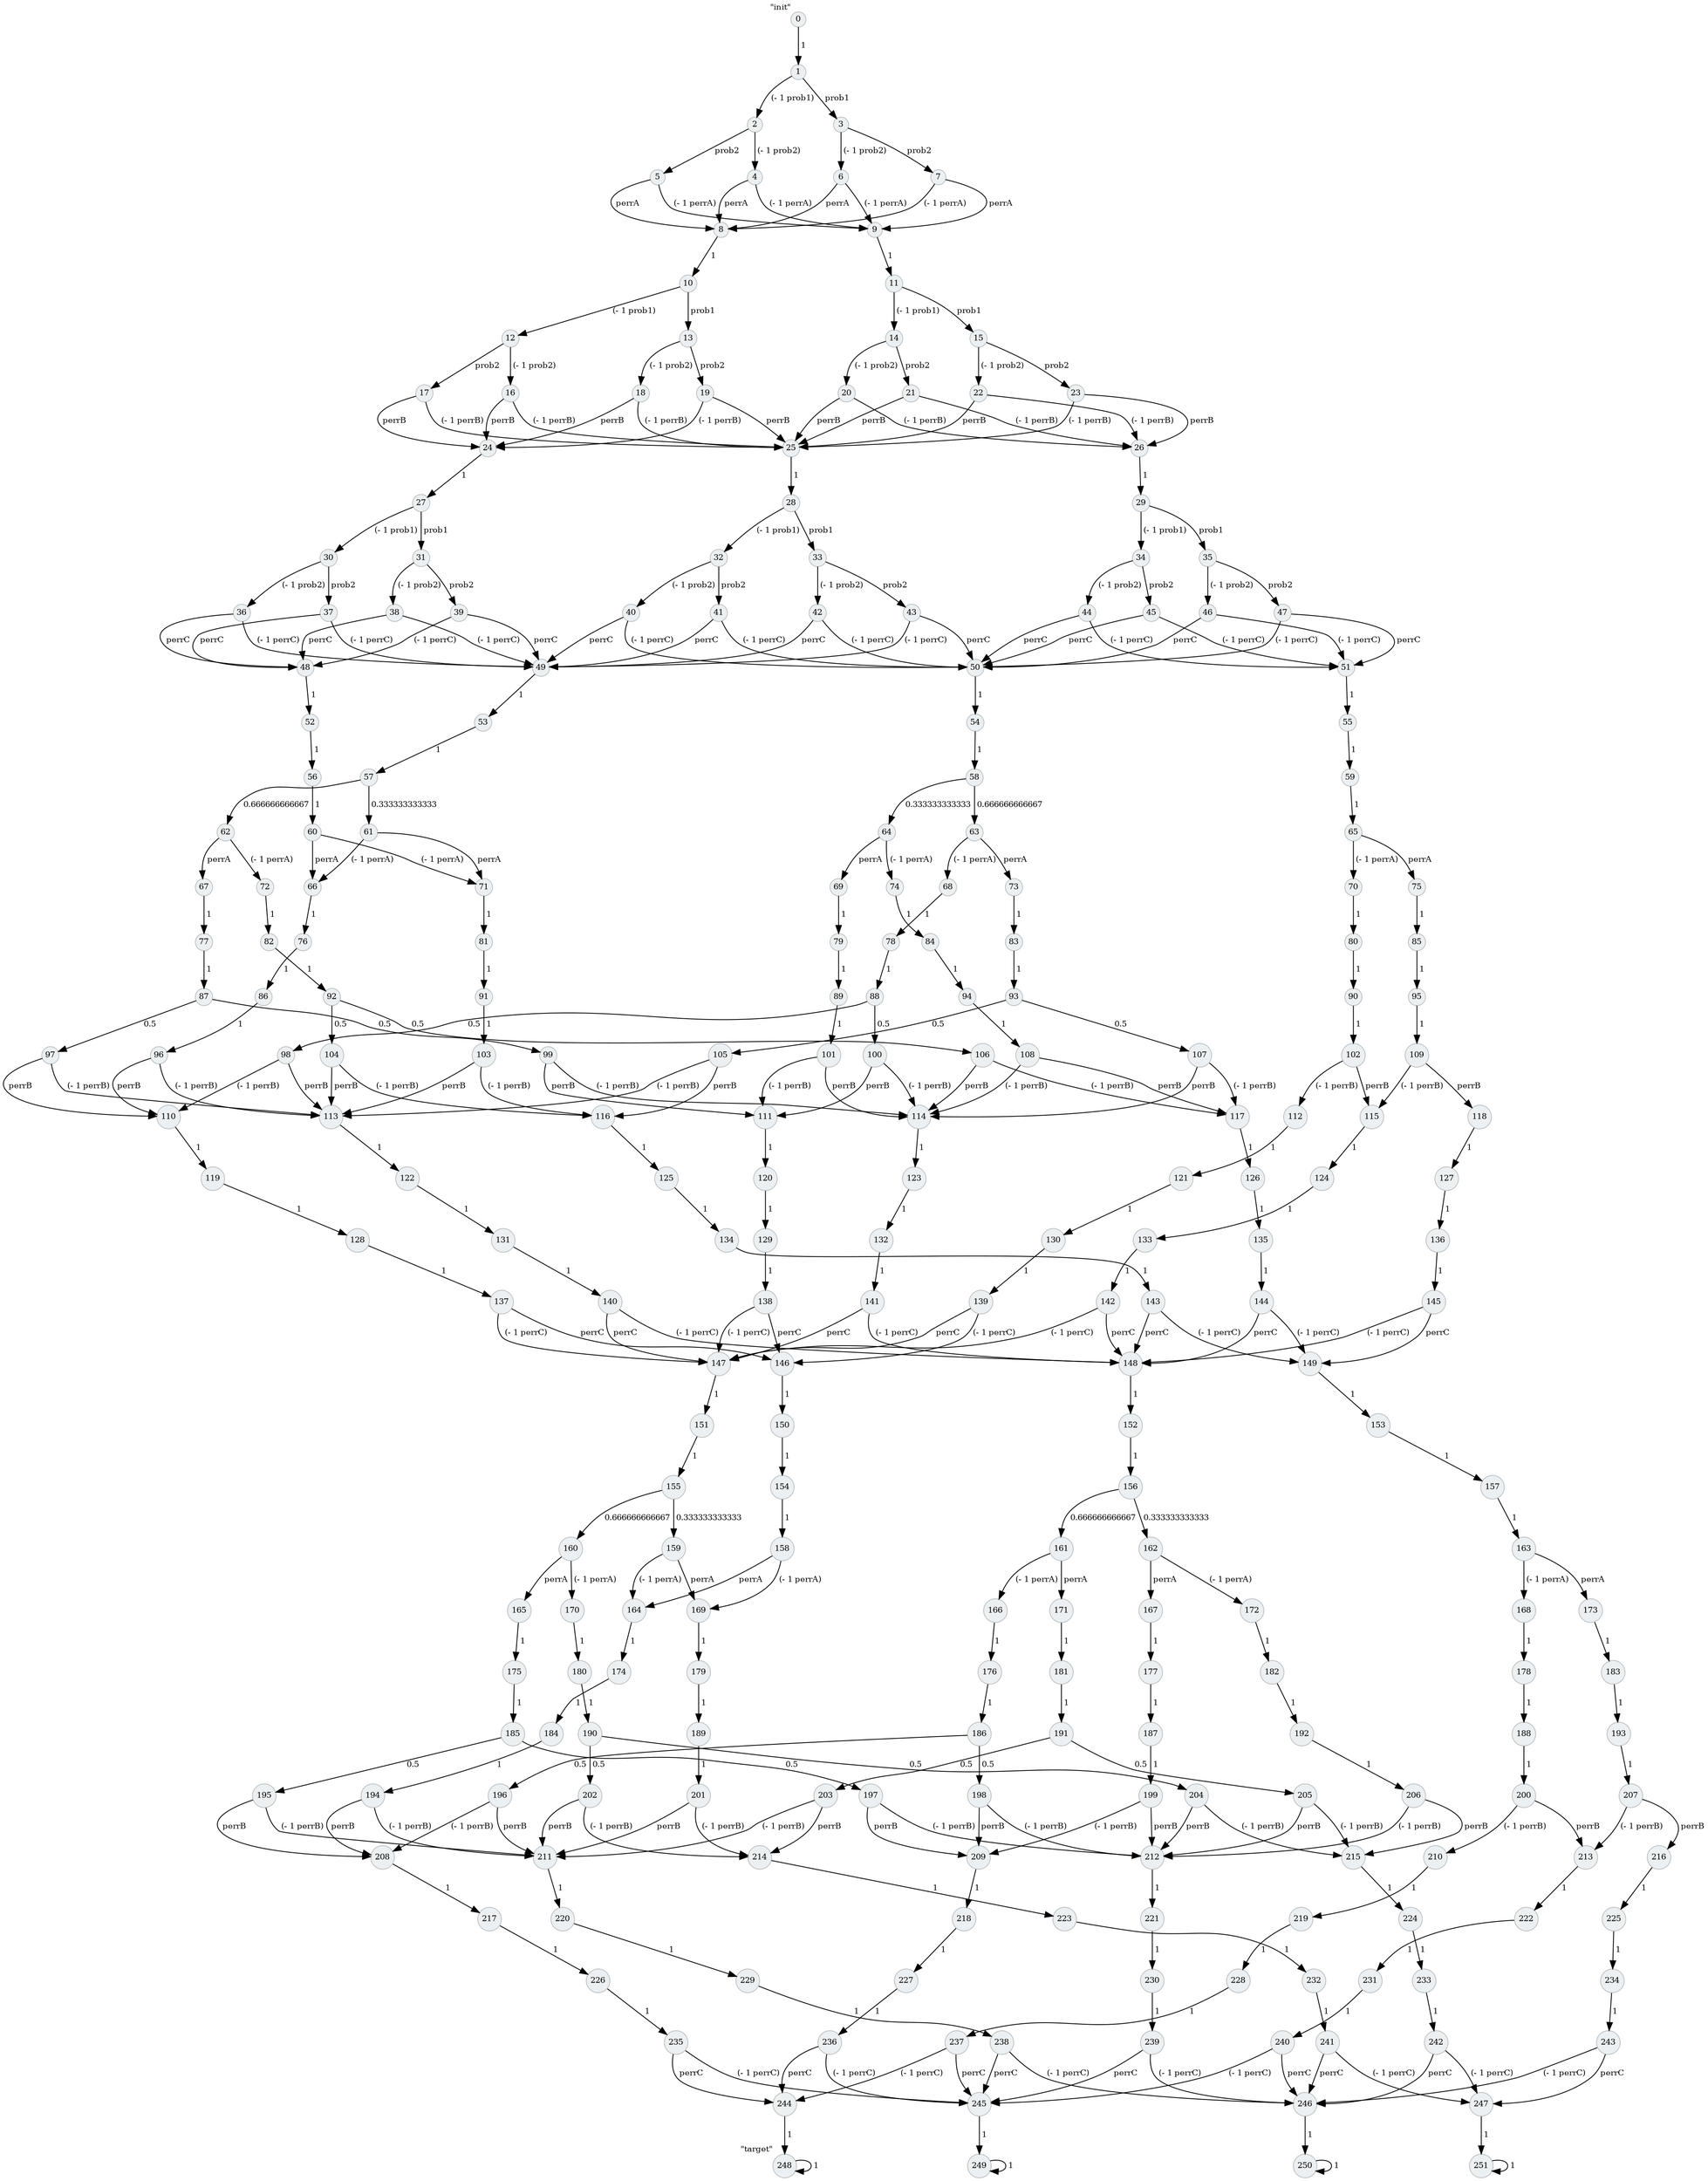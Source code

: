 strict digraph loopgraph {
	node [fontsize=10 style="rounded,filled"  margin=0.02 width=0 height=0];
	edge [fontsize=10];
	graph [fontsize=10 style="rounded,filled" color=black fillcolor="#ECF0F2"];

	STATE0[label="0" xlabel="\"init\"" fillcolor="#ECF0F2" color="gray" shape="circle"];
	STATE0[label="0" xlabel="\"init\"" fillcolor="#ECF0F2" color="gray" shape="circle"];
	STATE1[label="1" xlabel="" fillcolor="#ECF0F2" color="gray" shape="circle"];
	STATE2[label="2" xlabel="" fillcolor="#ECF0F2" color="gray" shape="circle"];
	STATE3[label="3" xlabel="" fillcolor="#ECF0F2" color="gray" shape="circle"];
	STATE4[label="4" xlabel="" fillcolor="#ECF0F2" color="gray" shape="circle"];
	STATE5[label="5" xlabel="" fillcolor="#ECF0F2" color="gray" shape="circle"];
	STATE6[label="6" xlabel="" fillcolor="#ECF0F2" color="gray" shape="circle"];
	STATE7[label="7" xlabel="" fillcolor="#ECF0F2" color="gray" shape="circle"];
	STATE8[label="8" xlabel="" fillcolor="#ECF0F2" color="gray" shape="circle"];
	STATE9[label="9" xlabel="" fillcolor="#ECF0F2" color="gray" shape="circle"];
	STATE10[label="10" xlabel="" fillcolor="#ECF0F2" color="gray" shape="circle"];
	STATE11[label="11" xlabel="" fillcolor="#ECF0F2" color="gray" shape="circle"];
	STATE12[label="12" xlabel="" fillcolor="#ECF0F2" color="gray" shape="circle"];
	STATE13[label="13" xlabel="" fillcolor="#ECF0F2" color="gray" shape="circle"];
	STATE14[label="14" xlabel="" fillcolor="#ECF0F2" color="gray" shape="circle"];
	STATE15[label="15" xlabel="" fillcolor="#ECF0F2" color="gray" shape="circle"];
	STATE16[label="16" xlabel="" fillcolor="#ECF0F2" color="gray" shape="circle"];
	STATE17[label="17" xlabel="" fillcolor="#ECF0F2" color="gray" shape="circle"];
	STATE18[label="18" xlabel="" fillcolor="#ECF0F2" color="gray" shape="circle"];
	STATE19[label="19" xlabel="" fillcolor="#ECF0F2" color="gray" shape="circle"];
	STATE20[label="20" xlabel="" fillcolor="#ECF0F2" color="gray" shape="circle"];
	STATE21[label="21" xlabel="" fillcolor="#ECF0F2" color="gray" shape="circle"];
	STATE22[label="22" xlabel="" fillcolor="#ECF0F2" color="gray" shape="circle"];
	STATE23[label="23" xlabel="" fillcolor="#ECF0F2" color="gray" shape="circle"];
	STATE24[label="24" xlabel="" fillcolor="#ECF0F2" color="gray" shape="circle"];
	STATE25[label="25" xlabel="" fillcolor="#ECF0F2" color="gray" shape="circle"];
	STATE26[label="26" xlabel="" fillcolor="#ECF0F2" color="gray" shape="circle"];
	STATE27[label="27" xlabel="" fillcolor="#ECF0F2" color="gray" shape="circle"];
	STATE28[label="28" xlabel="" fillcolor="#ECF0F2" color="gray" shape="circle"];
	STATE29[label="29" xlabel="" fillcolor="#ECF0F2" color="gray" shape="circle"];
	STATE30[label="30" xlabel="" fillcolor="#ECF0F2" color="gray" shape="circle"];
	STATE31[label="31" xlabel="" fillcolor="#ECF0F2" color="gray" shape="circle"];
	STATE32[label="32" xlabel="" fillcolor="#ECF0F2" color="gray" shape="circle"];
	STATE33[label="33" xlabel="" fillcolor="#ECF0F2" color="gray" shape="circle"];
	STATE34[label="34" xlabel="" fillcolor="#ECF0F2" color="gray" shape="circle"];
	STATE35[label="35" xlabel="" fillcolor="#ECF0F2" color="gray" shape="circle"];
	STATE36[label="36" xlabel="" fillcolor="#ECF0F2" color="gray" shape="circle"];
	STATE37[label="37" xlabel="" fillcolor="#ECF0F2" color="gray" shape="circle"];
	STATE38[label="38" xlabel="" fillcolor="#ECF0F2" color="gray" shape="circle"];
	STATE39[label="39" xlabel="" fillcolor="#ECF0F2" color="gray" shape="circle"];
	STATE40[label="40" xlabel="" fillcolor="#ECF0F2" color="gray" shape="circle"];
	STATE41[label="41" xlabel="" fillcolor="#ECF0F2" color="gray" shape="circle"];
	STATE42[label="42" xlabel="" fillcolor="#ECF0F2" color="gray" shape="circle"];
	STATE43[label="43" xlabel="" fillcolor="#ECF0F2" color="gray" shape="circle"];
	STATE44[label="44" xlabel="" fillcolor="#ECF0F2" color="gray" shape="circle"];
	STATE45[label="45" xlabel="" fillcolor="#ECF0F2" color="gray" shape="circle"];
	STATE46[label="46" xlabel="" fillcolor="#ECF0F2" color="gray" shape="circle"];
	STATE47[label="47" xlabel="" fillcolor="#ECF0F2" color="gray" shape="circle"];
	STATE48[label="48" xlabel="" fillcolor="#ECF0F2" color="gray" shape="circle"];
	STATE49[label="49" xlabel="" fillcolor="#ECF0F2" color="gray" shape="circle"];
	STATE50[label="50" xlabel="" fillcolor="#ECF0F2" color="gray" shape="circle"];
	STATE51[label="51" xlabel="" fillcolor="#ECF0F2" color="gray" shape="circle"];
	STATE52[label="52" xlabel="" fillcolor="#ECF0F2" color="gray" shape="circle"];
	STATE53[label="53" xlabel="" fillcolor="#ECF0F2" color="gray" shape="circle"];
	STATE54[label="54" xlabel="" fillcolor="#ECF0F2" color="gray" shape="circle"];
	STATE55[label="55" xlabel="" fillcolor="#ECF0F2" color="gray" shape="circle"];
	STATE56[label="56" xlabel="" fillcolor="#ECF0F2" color="gray" shape="circle"];
	STATE57[label="57" xlabel="" fillcolor="#ECF0F2" color="gray" shape="circle"];
	STATE58[label="58" xlabel="" fillcolor="#ECF0F2" color="gray" shape="circle"];
	STATE59[label="59" xlabel="" fillcolor="#ECF0F2" color="gray" shape="circle"];
	STATE60[label="60" xlabel="" fillcolor="#ECF0F2" color="gray" shape="circle"];
	STATE61[label="61" xlabel="" fillcolor="#ECF0F2" color="gray" shape="circle"];
	STATE62[label="62" xlabel="" fillcolor="#ECF0F2" color="gray" shape="circle"];
	STATE63[label="63" xlabel="" fillcolor="#ECF0F2" color="gray" shape="circle"];
	STATE64[label="64" xlabel="" fillcolor="#ECF0F2" color="gray" shape="circle"];
	STATE65[label="65" xlabel="" fillcolor="#ECF0F2" color="gray" shape="circle"];
	STATE66[label="66" xlabel="" fillcolor="#ECF0F2" color="gray" shape="circle"];
	STATE67[label="67" xlabel="" fillcolor="#ECF0F2" color="gray" shape="circle"];
	STATE68[label="68" xlabel="" fillcolor="#ECF0F2" color="gray" shape="circle"];
	STATE69[label="69" xlabel="" fillcolor="#ECF0F2" color="gray" shape="circle"];
	STATE70[label="70" xlabel="" fillcolor="#ECF0F2" color="gray" shape="circle"];
	STATE71[label="71" xlabel="" fillcolor="#ECF0F2" color="gray" shape="circle"];
	STATE72[label="72" xlabel="" fillcolor="#ECF0F2" color="gray" shape="circle"];
	STATE73[label="73" xlabel="" fillcolor="#ECF0F2" color="gray" shape="circle"];
	STATE74[label="74" xlabel="" fillcolor="#ECF0F2" color="gray" shape="circle"];
	STATE75[label="75" xlabel="" fillcolor="#ECF0F2" color="gray" shape="circle"];
	STATE76[label="76" xlabel="" fillcolor="#ECF0F2" color="gray" shape="circle"];
	STATE77[label="77" xlabel="" fillcolor="#ECF0F2" color="gray" shape="circle"];
	STATE78[label="78" xlabel="" fillcolor="#ECF0F2" color="gray" shape="circle"];
	STATE79[label="79" xlabel="" fillcolor="#ECF0F2" color="gray" shape="circle"];
	STATE80[label="80" xlabel="" fillcolor="#ECF0F2" color="gray" shape="circle"];
	STATE81[label="81" xlabel="" fillcolor="#ECF0F2" color="gray" shape="circle"];
	STATE82[label="82" xlabel="" fillcolor="#ECF0F2" color="gray" shape="circle"];
	STATE83[label="83" xlabel="" fillcolor="#ECF0F2" color="gray" shape="circle"];
	STATE84[label="84" xlabel="" fillcolor="#ECF0F2" color="gray" shape="circle"];
	STATE85[label="85" xlabel="" fillcolor="#ECF0F2" color="gray" shape="circle"];
	STATE86[label="86" xlabel="" fillcolor="#ECF0F2" color="gray" shape="circle"];
	STATE87[label="87" xlabel="" fillcolor="#ECF0F2" color="gray" shape="circle"];
	STATE88[label="88" xlabel="" fillcolor="#ECF0F2" color="gray" shape="circle"];
	STATE89[label="89" xlabel="" fillcolor="#ECF0F2" color="gray" shape="circle"];
	STATE90[label="90" xlabel="" fillcolor="#ECF0F2" color="gray" shape="circle"];
	STATE91[label="91" xlabel="" fillcolor="#ECF0F2" color="gray" shape="circle"];
	STATE92[label="92" xlabel="" fillcolor="#ECF0F2" color="gray" shape="circle"];
	STATE93[label="93" xlabel="" fillcolor="#ECF0F2" color="gray" shape="circle"];
	STATE94[label="94" xlabel="" fillcolor="#ECF0F2" color="gray" shape="circle"];
	STATE95[label="95" xlabel="" fillcolor="#ECF0F2" color="gray" shape="circle"];
	STATE96[label="96" xlabel="" fillcolor="#ECF0F2" color="gray" shape="circle"];
	STATE97[label="97" xlabel="" fillcolor="#ECF0F2" color="gray" shape="circle"];
	STATE98[label="98" xlabel="" fillcolor="#ECF0F2" color="gray" shape="circle"];
	STATE99[label="99" xlabel="" fillcolor="#ECF0F2" color="gray" shape="circle"];
	STATE100[label="100" xlabel="" fillcolor="#ECF0F2" color="gray" shape="circle"];
	STATE101[label="101" xlabel="" fillcolor="#ECF0F2" color="gray" shape="circle"];
	STATE102[label="102" xlabel="" fillcolor="#ECF0F2" color="gray" shape="circle"];
	STATE103[label="103" xlabel="" fillcolor="#ECF0F2" color="gray" shape="circle"];
	STATE104[label="104" xlabel="" fillcolor="#ECF0F2" color="gray" shape="circle"];
	STATE105[label="105" xlabel="" fillcolor="#ECF0F2" color="gray" shape="circle"];
	STATE106[label="106" xlabel="" fillcolor="#ECF0F2" color="gray" shape="circle"];
	STATE107[label="107" xlabel="" fillcolor="#ECF0F2" color="gray" shape="circle"];
	STATE108[label="108" xlabel="" fillcolor="#ECF0F2" color="gray" shape="circle"];
	STATE109[label="109" xlabel="" fillcolor="#ECF0F2" color="gray" shape="circle"];
	STATE110[label="110" xlabel="" fillcolor="#ECF0F2" color="gray" shape="circle"];
	STATE111[label="111" xlabel="" fillcolor="#ECF0F2" color="gray" shape="circle"];
	STATE112[label="112" xlabel="" fillcolor="#ECF0F2" color="gray" shape="circle"];
	STATE113[label="113" xlabel="" fillcolor="#ECF0F2" color="gray" shape="circle"];
	STATE114[label="114" xlabel="" fillcolor="#ECF0F2" color="gray" shape="circle"];
	STATE115[label="115" xlabel="" fillcolor="#ECF0F2" color="gray" shape="circle"];
	STATE116[label="116" xlabel="" fillcolor="#ECF0F2" color="gray" shape="circle"];
	STATE117[label="117" xlabel="" fillcolor="#ECF0F2" color="gray" shape="circle"];
	STATE118[label="118" xlabel="" fillcolor="#ECF0F2" color="gray" shape="circle"];
	STATE119[label="119" xlabel="" fillcolor="#ECF0F2" color="gray" shape="circle"];
	STATE120[label="120" xlabel="" fillcolor="#ECF0F2" color="gray" shape="circle"];
	STATE121[label="121" xlabel="" fillcolor="#ECF0F2" color="gray" shape="circle"];
	STATE122[label="122" xlabel="" fillcolor="#ECF0F2" color="gray" shape="circle"];
	STATE123[label="123" xlabel="" fillcolor="#ECF0F2" color="gray" shape="circle"];
	STATE124[label="124" xlabel="" fillcolor="#ECF0F2" color="gray" shape="circle"];
	STATE125[label="125" xlabel="" fillcolor="#ECF0F2" color="gray" shape="circle"];
	STATE126[label="126" xlabel="" fillcolor="#ECF0F2" color="gray" shape="circle"];
	STATE127[label="127" xlabel="" fillcolor="#ECF0F2" color="gray" shape="circle"];
	STATE128[label="128" xlabel="" fillcolor="#ECF0F2" color="gray" shape="circle"];
	STATE129[label="129" xlabel="" fillcolor="#ECF0F2" color="gray" shape="circle"];
	STATE130[label="130" xlabel="" fillcolor="#ECF0F2" color="gray" shape="circle"];
	STATE131[label="131" xlabel="" fillcolor="#ECF0F2" color="gray" shape="circle"];
	STATE132[label="132" xlabel="" fillcolor="#ECF0F2" color="gray" shape="circle"];
	STATE133[label="133" xlabel="" fillcolor="#ECF0F2" color="gray" shape="circle"];
	STATE134[label="134" xlabel="" fillcolor="#ECF0F2" color="gray" shape="circle"];
	STATE135[label="135" xlabel="" fillcolor="#ECF0F2" color="gray" shape="circle"];
	STATE136[label="136" xlabel="" fillcolor="#ECF0F2" color="gray" shape="circle"];
	STATE137[label="137" xlabel="" fillcolor="#ECF0F2" color="gray" shape="circle"];
	STATE138[label="138" xlabel="" fillcolor="#ECF0F2" color="gray" shape="circle"];
	STATE139[label="139" xlabel="" fillcolor="#ECF0F2" color="gray" shape="circle"];
	STATE140[label="140" xlabel="" fillcolor="#ECF0F2" color="gray" shape="circle"];
	STATE141[label="141" xlabel="" fillcolor="#ECF0F2" color="gray" shape="circle"];
	STATE142[label="142" xlabel="" fillcolor="#ECF0F2" color="gray" shape="circle"];
	STATE143[label="143" xlabel="" fillcolor="#ECF0F2" color="gray" shape="circle"];
	STATE144[label="144" xlabel="" fillcolor="#ECF0F2" color="gray" shape="circle"];
	STATE145[label="145" xlabel="" fillcolor="#ECF0F2" color="gray" shape="circle"];
	STATE146[label="146" xlabel="" fillcolor="#ECF0F2" color="gray" shape="circle"];
	STATE147[label="147" xlabel="" fillcolor="#ECF0F2" color="gray" shape="circle"];
	STATE148[label="148" xlabel="" fillcolor="#ECF0F2" color="gray" shape="circle"];
	STATE149[label="149" xlabel="" fillcolor="#ECF0F2" color="gray" shape="circle"];
	STATE150[label="150" xlabel="" fillcolor="#ECF0F2" color="gray" shape="circle"];
	STATE151[label="151" xlabel="" fillcolor="#ECF0F2" color="gray" shape="circle"];
	STATE152[label="152" xlabel="" fillcolor="#ECF0F2" color="gray" shape="circle"];
	STATE153[label="153" xlabel="" fillcolor="#ECF0F2" color="gray" shape="circle"];
	STATE154[label="154" xlabel="" fillcolor="#ECF0F2" color="gray" shape="circle"];
	STATE155[label="155" xlabel="" fillcolor="#ECF0F2" color="gray" shape="circle"];
	STATE156[label="156" xlabel="" fillcolor="#ECF0F2" color="gray" shape="circle"];
	STATE157[label="157" xlabel="" fillcolor="#ECF0F2" color="gray" shape="circle"];
	STATE158[label="158" xlabel="" fillcolor="#ECF0F2" color="gray" shape="circle"];
	STATE159[label="159" xlabel="" fillcolor="#ECF0F2" color="gray" shape="circle"];
	STATE160[label="160" xlabel="" fillcolor="#ECF0F2" color="gray" shape="circle"];
	STATE161[label="161" xlabel="" fillcolor="#ECF0F2" color="gray" shape="circle"];
	STATE162[label="162" xlabel="" fillcolor="#ECF0F2" color="gray" shape="circle"];
	STATE163[label="163" xlabel="" fillcolor="#ECF0F2" color="gray" shape="circle"];
	STATE164[label="164" xlabel="" fillcolor="#ECF0F2" color="gray" shape="circle"];
	STATE165[label="165" xlabel="" fillcolor="#ECF0F2" color="gray" shape="circle"];
	STATE166[label="166" xlabel="" fillcolor="#ECF0F2" color="gray" shape="circle"];
	STATE167[label="167" xlabel="" fillcolor="#ECF0F2" color="gray" shape="circle"];
	STATE168[label="168" xlabel="" fillcolor="#ECF0F2" color="gray" shape="circle"];
	STATE169[label="169" xlabel="" fillcolor="#ECF0F2" color="gray" shape="circle"];
	STATE170[label="170" xlabel="" fillcolor="#ECF0F2" color="gray" shape="circle"];
	STATE171[label="171" xlabel="" fillcolor="#ECF0F2" color="gray" shape="circle"];
	STATE172[label="172" xlabel="" fillcolor="#ECF0F2" color="gray" shape="circle"];
	STATE173[label="173" xlabel="" fillcolor="#ECF0F2" color="gray" shape="circle"];
	STATE174[label="174" xlabel="" fillcolor="#ECF0F2" color="gray" shape="circle"];
	STATE175[label="175" xlabel="" fillcolor="#ECF0F2" color="gray" shape="circle"];
	STATE176[label="176" xlabel="" fillcolor="#ECF0F2" color="gray" shape="circle"];
	STATE177[label="177" xlabel="" fillcolor="#ECF0F2" color="gray" shape="circle"];
	STATE178[label="178" xlabel="" fillcolor="#ECF0F2" color="gray" shape="circle"];
	STATE179[label="179" xlabel="" fillcolor="#ECF0F2" color="gray" shape="circle"];
	STATE180[label="180" xlabel="" fillcolor="#ECF0F2" color="gray" shape="circle"];
	STATE181[label="181" xlabel="" fillcolor="#ECF0F2" color="gray" shape="circle"];
	STATE182[label="182" xlabel="" fillcolor="#ECF0F2" color="gray" shape="circle"];
	STATE183[label="183" xlabel="" fillcolor="#ECF0F2" color="gray" shape="circle"];
	STATE184[label="184" xlabel="" fillcolor="#ECF0F2" color="gray" shape="circle"];
	STATE185[label="185" xlabel="" fillcolor="#ECF0F2" color="gray" shape="circle"];
	STATE186[label="186" xlabel="" fillcolor="#ECF0F2" color="gray" shape="circle"];
	STATE187[label="187" xlabel="" fillcolor="#ECF0F2" color="gray" shape="circle"];
	STATE188[label="188" xlabel="" fillcolor="#ECF0F2" color="gray" shape="circle"];
	STATE189[label="189" xlabel="" fillcolor="#ECF0F2" color="gray" shape="circle"];
	STATE190[label="190" xlabel="" fillcolor="#ECF0F2" color="gray" shape="circle"];
	STATE191[label="191" xlabel="" fillcolor="#ECF0F2" color="gray" shape="circle"];
	STATE192[label="192" xlabel="" fillcolor="#ECF0F2" color="gray" shape="circle"];
	STATE193[label="193" xlabel="" fillcolor="#ECF0F2" color="gray" shape="circle"];
	STATE194[label="194" xlabel="" fillcolor="#ECF0F2" color="gray" shape="circle"];
	STATE195[label="195" xlabel="" fillcolor="#ECF0F2" color="gray" shape="circle"];
	STATE196[label="196" xlabel="" fillcolor="#ECF0F2" color="gray" shape="circle"];
	STATE197[label="197" xlabel="" fillcolor="#ECF0F2" color="gray" shape="circle"];
	STATE198[label="198" xlabel="" fillcolor="#ECF0F2" color="gray" shape="circle"];
	STATE199[label="199" xlabel="" fillcolor="#ECF0F2" color="gray" shape="circle"];
	STATE200[label="200" xlabel="" fillcolor="#ECF0F2" color="gray" shape="circle"];
	STATE201[label="201" xlabel="" fillcolor="#ECF0F2" color="gray" shape="circle"];
	STATE202[label="202" xlabel="" fillcolor="#ECF0F2" color="gray" shape="circle"];
	STATE203[label="203" xlabel="" fillcolor="#ECF0F2" color="gray" shape="circle"];
	STATE204[label="204" xlabel="" fillcolor="#ECF0F2" color="gray" shape="circle"];
	STATE205[label="205" xlabel="" fillcolor="#ECF0F2" color="gray" shape="circle"];
	STATE206[label="206" xlabel="" fillcolor="#ECF0F2" color="gray" shape="circle"];
	STATE207[label="207" xlabel="" fillcolor="#ECF0F2" color="gray" shape="circle"];
	STATE208[label="208" xlabel="" fillcolor="#ECF0F2" color="gray" shape="circle"];
	STATE209[label="209" xlabel="" fillcolor="#ECF0F2" color="gray" shape="circle"];
	STATE210[label="210" xlabel="" fillcolor="#ECF0F2" color="gray" shape="circle"];
	STATE211[label="211" xlabel="" fillcolor="#ECF0F2" color="gray" shape="circle"];
	STATE212[label="212" xlabel="" fillcolor="#ECF0F2" color="gray" shape="circle"];
	STATE213[label="213" xlabel="" fillcolor="#ECF0F2" color="gray" shape="circle"];
	STATE214[label="214" xlabel="" fillcolor="#ECF0F2" color="gray" shape="circle"];
	STATE215[label="215" xlabel="" fillcolor="#ECF0F2" color="gray" shape="circle"];
	STATE216[label="216" xlabel="" fillcolor="#ECF0F2" color="gray" shape="circle"];
	STATE217[label="217" xlabel="" fillcolor="#ECF0F2" color="gray" shape="circle"];
	STATE218[label="218" xlabel="" fillcolor="#ECF0F2" color="gray" shape="circle"];
	STATE219[label="219" xlabel="" fillcolor="#ECF0F2" color="gray" shape="circle"];
	STATE220[label="220" xlabel="" fillcolor="#ECF0F2" color="gray" shape="circle"];
	STATE221[label="221" xlabel="" fillcolor="#ECF0F2" color="gray" shape="circle"];
	STATE222[label="222" xlabel="" fillcolor="#ECF0F2" color="gray" shape="circle"];
	STATE223[label="223" xlabel="" fillcolor="#ECF0F2" color="gray" shape="circle"];
	STATE224[label="224" xlabel="" fillcolor="#ECF0F2" color="gray" shape="circle"];
	STATE225[label="225" xlabel="" fillcolor="#ECF0F2" color="gray" shape="circle"];
	STATE226[label="226" xlabel="" fillcolor="#ECF0F2" color="gray" shape="circle"];
	STATE227[label="227" xlabel="" fillcolor="#ECF0F2" color="gray" shape="circle"];
	STATE228[label="228" xlabel="" fillcolor="#ECF0F2" color="gray" shape="circle"];
	STATE229[label="229" xlabel="" fillcolor="#ECF0F2" color="gray" shape="circle"];
	STATE230[label="230" xlabel="" fillcolor="#ECF0F2" color="gray" shape="circle"];
	STATE231[label="231" xlabel="" fillcolor="#ECF0F2" color="gray" shape="circle"];
	STATE232[label="232" xlabel="" fillcolor="#ECF0F2" color="gray" shape="circle"];
	STATE233[label="233" xlabel="" fillcolor="#ECF0F2" color="gray" shape="circle"];
	STATE234[label="234" xlabel="" fillcolor="#ECF0F2" color="gray" shape="circle"];
	STATE235[label="235" xlabel="" fillcolor="#ECF0F2" color="gray" shape="circle"];
	STATE236[label="236" xlabel="" fillcolor="#ECF0F2" color="gray" shape="circle"];
	STATE237[label="237" xlabel="" fillcolor="#ECF0F2" color="gray" shape="circle"];
	STATE238[label="238" xlabel="" fillcolor="#ECF0F2" color="gray" shape="circle"];
	STATE239[label="239" xlabel="" fillcolor="#ECF0F2" color="gray" shape="circle"];
	STATE240[label="240" xlabel="" fillcolor="#ECF0F2" color="gray" shape="circle"];
	STATE241[label="241" xlabel="" fillcolor="#ECF0F2" color="gray" shape="circle"];
	STATE242[label="242" xlabel="" fillcolor="#ECF0F2" color="gray" shape="circle"];
	STATE243[label="243" xlabel="" fillcolor="#ECF0F2" color="gray" shape="circle"];
	STATE244[label="244" xlabel="" fillcolor="#ECF0F2" color="gray" shape="circle"];
	STATE245[label="245" xlabel="" fillcolor="#ECF0F2" color="gray" shape="circle"];
	STATE246[label="246" xlabel="" fillcolor="#ECF0F2" color="gray" shape="circle"];
	STATE247[label="247" xlabel="" fillcolor="#ECF0F2" color="gray" shape="circle"];
	STATE248[label="248" xlabel="\"target\"" fillcolor="#ECF0F2" color="gray" shape="circle"];
	STATE249[label="249" xlabel="" fillcolor="#ECF0F2" color="gray" shape="circle"];
	STATE250[label="250" xlabel="" fillcolor="#ECF0F2" color="gray" shape="circle"];
	STATE251[label="251" xlabel="" fillcolor="#ECF0F2" color="gray" shape="circle"];

	STATE216 -> STATE225[ label=" 1" color="black" fillcolor="black"];
	STATE217 -> STATE226[ label=" 1" color="black" fillcolor="black"];
	STATE214 -> STATE223[ label=" 1" color="black" fillcolor="black"];
	STATE215 -> STATE224[ label=" 1" color="black" fillcolor="black"];
	STATE212 -> STATE221[ label=" 1" color="black" fillcolor="black"];
	STATE213 -> STATE222[ label=" 1" color="black" fillcolor="black"];
	STATE210 -> STATE219[ label=" 1" color="black" fillcolor="black"];
	STATE211 -> STATE220[ label=" 1" color="black" fillcolor="black"];
	STATE218 -> STATE227[ label=" 1" color="black" fillcolor="black"];
	STATE219 -> STATE228[ label=" 1" color="black" fillcolor="black"];
	STATE133 -> STATE142[ label=" 1" color="black" fillcolor="black"];
	STATE132 -> STATE141[ label=" 1" color="black" fillcolor="black"];
	STATE131 -> STATE140[ label=" 1" color="black" fillcolor="black"];
	STATE130 -> STATE139[ label=" 1" color="black" fillcolor="black"];
	STATE137 -> STATE146[ label=" perrC" color="black" fillcolor="black"];
	STATE137 -> STATE147[ label=" (- 1 perrC)" color="black" fillcolor="black"];
	STATE136 -> STATE145[ label=" 1" color="black" fillcolor="black"];
	STATE135 -> STATE144[ label=" 1" color="black" fillcolor="black"];
	STATE134 -> STATE143[ label=" 1" color="black" fillcolor="black"];
	STATE95 -> STATE109[ label=" 1" color="black" fillcolor="black"];
	STATE139 -> STATE146[ label=" (- 1 perrC)" color="black" fillcolor="black"];
	STATE139 -> STATE147[ label=" perrC" color="black" fillcolor="black"];
	STATE138 -> STATE146[ label=" perrC" color="black" fillcolor="black"];
	STATE138 -> STATE147[ label=" (- 1 perrC)" color="black" fillcolor="black"];
	STATE225 -> STATE234[ label=" 1" color="black" fillcolor="black"];
	STATE24 -> STATE27[ label=" 1" color="black" fillcolor="black"];
	STATE25 -> STATE28[ label=" 1" color="black" fillcolor="black"];
	STATE26 -> STATE29[ label=" 1" color="black" fillcolor="black"];
	STATE27 -> STATE31[ label=" prob1" color="black" fillcolor="black"];
	STATE27 -> STATE30[ label=" (- 1 prob1)" color="black" fillcolor="black"];
	STATE20 -> STATE25[ label=" perrB" color="black" fillcolor="black"];
	STATE20 -> STATE26[ label=" (- 1 perrB)" color="black" fillcolor="black"];
	STATE21 -> STATE25[ label=" perrB" color="black" fillcolor="black"];
	STATE21 -> STATE26[ label=" (- 1 perrB)" color="black" fillcolor="black"];
	STATE22 -> STATE25[ label=" perrB" color="black" fillcolor="black"];
	STATE22 -> STATE26[ label=" (- 1 perrB)" color="black" fillcolor="black"];
	STATE23 -> STATE25[ label=" (- 1 perrB)" color="black" fillcolor="black"];
	STATE23 -> STATE26[ label=" perrB" color="black" fillcolor="black"];
	STATE223 -> STATE232[ label=" 1" color="black" fillcolor="black"];
	STATE28 -> STATE33[ label=" prob1" color="black" fillcolor="black"];
	STATE28 -> STATE32[ label=" (- 1 prob1)" color="black" fillcolor="black"];
	STATE29 -> STATE35[ label=" prob1" color="black" fillcolor="black"];
	STATE29 -> STATE34[ label=" (- 1 prob1)" color="black" fillcolor="black"];
	STATE222 -> STATE231[ label=" 1" color="black" fillcolor="black"];
	STATE0 -> STATE1[ label=" 1" color="black" fillcolor="black"];
	STATE4 -> STATE9[ label=" (- 1 perrA)" color="black" fillcolor="black"];
	STATE4 -> STATE8[ label=" perrA" color="black" fillcolor="black"];
	STATE8 -> STATE10[ label=" 1" color="black" fillcolor="black"];
	STATE220 -> STATE229[ label=" 1" color="black" fillcolor="black"];
	STATE68 -> STATE78[ label=" 1" color="black" fillcolor="black"];
	STATE227 -> STATE236[ label=" 1" color="black" fillcolor="black"];
	STATE120 -> STATE129[ label=" 1" color="black" fillcolor="black"];
	STATE121 -> STATE130[ label=" 1" color="black" fillcolor="black"];
	STATE122 -> STATE131[ label=" 1" color="black" fillcolor="black"];
	STATE123 -> STATE132[ label=" 1" color="black" fillcolor="black"];
	STATE124 -> STATE133[ label=" 1" color="black" fillcolor="black"];
	STATE125 -> STATE134[ label=" 1" color="black" fillcolor="black"];
	STATE126 -> STATE135[ label=" 1" color="black" fillcolor="black"];
	STATE127 -> STATE136[ label=" 1" color="black" fillcolor="black"];
	STATE128 -> STATE137[ label=" 1" color="black" fillcolor="black"];
	STATE129 -> STATE138[ label=" 1" color="black" fillcolor="black"];
	STATE69 -> STATE79[ label=" 1" color="black" fillcolor="black"];
	STATE91 -> STATE103[ label=" 1" color="black" fillcolor="black"];
	STATE59 -> STATE65[ label=" 1" color="black" fillcolor="black"];
	STATE58 -> STATE63[ label=" 0.666666666667" color="black" fillcolor="black"];
	STATE58 -> STATE64[ label=" 0.333333333333" color="black" fillcolor="black"];
	STATE55 -> STATE59[ label=" 1" color="black" fillcolor="black"];
	STATE54 -> STATE58[ label=" 1" color="black" fillcolor="black"];
	STATE57 -> STATE61[ label=" 0.333333333333" color="black" fillcolor="black"];
	STATE57 -> STATE62[ label=" 0.666666666667" color="black" fillcolor="black"];
	STATE56 -> STATE60[ label=" 1" color="black" fillcolor="black"];
	STATE51 -> STATE55[ label=" 1" color="black" fillcolor="black"];
	STATE50 -> STATE54[ label=" 1" color="black" fillcolor="black"];
	STATE53 -> STATE57[ label=" 1" color="black" fillcolor="black"];
	STATE52 -> STATE56[ label=" 1" color="black" fillcolor="black"];
	STATE90 -> STATE102[ label=" 1" color="black" fillcolor="black"];
	STATE93 -> STATE107[ label=" 0.5" color="black" fillcolor="black"];
	STATE93 -> STATE105[ label=" 0.5" color="black" fillcolor="black"];
	STATE199 -> STATE209[ label=" (- 1 perrB)" color="black" fillcolor="black"];
	STATE199 -> STATE212[ label=" perrB" color="black" fillcolor="black"];
	STATE198 -> STATE209[ label=" perrB" color="black" fillcolor="black"];
	STATE198 -> STATE212[ label=" (- 1 perrB)" color="black" fillcolor="black"];
	STATE147 -> STATE151[ label=" 1" color="black" fillcolor="black"];
	STATE195 -> STATE208[ label=" perrB" color="black" fillcolor="black"];
	STATE195 -> STATE211[ label=" (- 1 perrB)" color="black" fillcolor="black"];
	STATE194 -> STATE208[ label=" perrB" color="black" fillcolor="black"];
	STATE194 -> STATE211[ label=" (- 1 perrB)" color="black" fillcolor="black"];
	STATE197 -> STATE209[ label=" perrB" color="black" fillcolor="black"];
	STATE197 -> STATE212[ label=" (- 1 perrB)" color="black" fillcolor="black"];
	STATE67 -> STATE77[ label=" 1" color="black" fillcolor="black"];
	STATE191 -> STATE203[ label=" 0.5" color="black" fillcolor="black"];
	STATE191 -> STATE205[ label=" 0.5" color="black" fillcolor="black"];
	STATE190 -> STATE202[ label=" 0.5" color="black" fillcolor="black"];
	STATE190 -> STATE204[ label=" 0.5" color="black" fillcolor="black"];
	STATE193 -> STATE207[ label=" 1" color="black" fillcolor="black"];
	STATE192 -> STATE206[ label=" 1" color="black" fillcolor="black"];
	STATE115 -> STATE124[ label=" 1" color="black" fillcolor="black"];
	STATE114 -> STATE123[ label=" 1" color="black" fillcolor="black"];
	STATE88 -> STATE98[ label=" 0.5" color="black" fillcolor="black"];
	STATE88 -> STATE100[ label=" 0.5" color="black" fillcolor="black"];
	STATE89 -> STATE101[ label=" 1" color="black" fillcolor="black"];
	STATE111 -> STATE120[ label=" 1" color="black" fillcolor="black"];
	STATE110 -> STATE119[ label=" 1" color="black" fillcolor="black"];
	STATE113 -> STATE122[ label=" 1" color="black" fillcolor="black"];
	STATE112 -> STATE121[ label=" 1" color="black" fillcolor="black"];
	STATE82 -> STATE92[ label=" 1" color="black" fillcolor="black"];
	STATE83 -> STATE93[ label=" 1" color="black" fillcolor="black"];
	STATE80 -> STATE90[ label=" 1" color="black" fillcolor="black"];
	STATE81 -> STATE91[ label=" 1" color="black" fillcolor="black"];
	STATE119 -> STATE128[ label=" 1" color="black" fillcolor="black"];
	STATE118 -> STATE127[ label=" 1" color="black" fillcolor="black"];
	STATE84 -> STATE94[ label=" 1" color="black" fillcolor="black"];
	STATE85 -> STATE95[ label=" 1" color="black" fillcolor="black"];
	STATE174 -> STATE184[ label=" 1" color="black" fillcolor="black"];
	STATE140 -> STATE147[ label=" perrC" color="black" fillcolor="black"];
	STATE140 -> STATE148[ label=" (- 1 perrC)" color="black" fillcolor="black"];
	STATE141 -> STATE147[ label=" perrC" color="black" fillcolor="black"];
	STATE141 -> STATE148[ label=" (- 1 perrC)" color="black" fillcolor="black"];
	STATE226 -> STATE235[ label=" 1" color="black" fillcolor="black"];
	STATE3 -> STATE7[ label=" prob2" color="black" fillcolor="black"];
	STATE3 -> STATE6[ label=" (- 1 prob2)" color="black" fillcolor="black"];
	STATE7 -> STATE9[ label=" perrA" color="black" fillcolor="black"];
	STATE7 -> STATE8[ label=" (- 1 perrA)" color="black" fillcolor="black"];
	STATE146 -> STATE150[ label=" 1" color="black" fillcolor="black"];
	STATE92 -> STATE106[ label=" 0.5" color="black" fillcolor="black"];
	STATE92 -> STATE104[ label=" 0.5" color="black" fillcolor="black"];
	STATE245 -> STATE249[ label=" 1" color="black" fillcolor="black"];
	STATE244 -> STATE248[ label=" 1" color="black" fillcolor="black"];
	STATE247 -> STATE251[ label=" 1" color="black" fillcolor="black"];
	STATE109 -> STATE115[ label=" (- 1 perrB)" color="black" fillcolor="black"];
	STATE109 -> STATE118[ label=" perrB" color="black" fillcolor="black"];
	STATE241 -> STATE247[ label=" (- 1 perrC)" color="black" fillcolor="black"];
	STATE241 -> STATE246[ label=" perrC" color="black" fillcolor="black"];
	STATE240 -> STATE245[ label=" (- 1 perrC)" color="black" fillcolor="black"];
	STATE240 -> STATE246[ label=" perrC" color="black" fillcolor="black"];
	STATE243 -> STATE247[ label=" perrC" color="black" fillcolor="black"];
	STATE243 -> STATE246[ label=" (- 1 perrC)" color="black" fillcolor="black"];
	STATE242 -> STATE247[ label=" (- 1 perrC)" color="black" fillcolor="black"];
	STATE242 -> STATE246[ label=" perrC" color="black" fillcolor="black"];
	STATE102 -> STATE115[ label=" perrB" color="black" fillcolor="black"];
	STATE102 -> STATE112[ label=" (- 1 perrB)" color="black" fillcolor="black"];
	STATE103 -> STATE116[ label=" (- 1 perrB)" color="black" fillcolor="black"];
	STATE103 -> STATE113[ label=" perrB" color="black" fillcolor="black"];
	STATE100 -> STATE114[ label=" (- 1 perrB)" color="black" fillcolor="black"];
	STATE100 -> STATE111[ label=" perrB" color="black" fillcolor="black"];
	STATE101 -> STATE114[ label=" perrB" color="black" fillcolor="black"];
	STATE101 -> STATE111[ label=" (- 1 perrB)" color="black" fillcolor="black"];
	STATE106 -> STATE114[ label=" perrB" color="black" fillcolor="black"];
	STATE106 -> STATE117[ label=" (- 1 perrB)" color="black" fillcolor="black"];
	STATE107 -> STATE114[ label=" perrB" color="black" fillcolor="black"];
	STATE107 -> STATE117[ label=" (- 1 perrB)" color="black" fillcolor="black"];
	STATE104 -> STATE116[ label=" (- 1 perrB)" color="black" fillcolor="black"];
	STATE104 -> STATE113[ label=" perrB" color="black" fillcolor="black"];
	STATE105 -> STATE116[ label=" perrB" color="black" fillcolor="black"];
	STATE105 -> STATE113[ label=" (- 1 perrB)" color="black" fillcolor="black"];
	STATE39 -> STATE48[ label=" (- 1 perrC)" color="black" fillcolor="black"];
	STATE39 -> STATE49[ label=" perrC" color="black" fillcolor="black"];
	STATE38 -> STATE48[ label=" perrC" color="black" fillcolor="black"];
	STATE38 -> STATE49[ label=" (- 1 perrC)" color="black" fillcolor="black"];
	STATE33 -> STATE42[ label=" (- 1 prob2)" color="black" fillcolor="black"];
	STATE33 -> STATE43[ label=" prob2" color="black" fillcolor="black"];
	STATE32 -> STATE40[ label=" (- 1 prob2)" color="black" fillcolor="black"];
	STATE32 -> STATE41[ label=" prob2" color="black" fillcolor="black"];
	STATE31 -> STATE39[ label=" prob2" color="black" fillcolor="black"];
	STATE31 -> STATE38[ label=" (- 1 prob2)" color="black" fillcolor="black"];
	STATE30 -> STATE37[ label=" prob2" color="black" fillcolor="black"];
	STATE30 -> STATE36[ label=" (- 1 prob2)" color="black" fillcolor="black"];
	STATE37 -> STATE48[ label=" perrC" color="black" fillcolor="black"];
	STATE37 -> STATE49[ label=" (- 1 perrC)" color="black" fillcolor="black"];
	STATE108 -> STATE114[ label=" (- 1 perrB)" color="black" fillcolor="black"];
	STATE108 -> STATE117[ label=" perrB" color="black" fillcolor="black"];
	STATE35 -> STATE46[ label=" (- 1 prob2)" color="black" fillcolor="black"];
	STATE35 -> STATE47[ label=" prob2" color="black" fillcolor="black"];
	STATE34 -> STATE44[ label=" (- 1 prob2)" color="black" fillcolor="black"];
	STATE34 -> STATE45[ label=" prob2" color="black" fillcolor="black"];
	STATE246 -> STATE250[ label=" 1" color="black" fillcolor="black"];
	STATE94 -> STATE108[ label=" 1" color="black" fillcolor="black"];
	STATE60 -> STATE66[ label=" perrA" color="black" fillcolor="black"];
	STATE60 -> STATE71[ label=" (- 1 perrA)" color="black" fillcolor="black"];
	STATE61 -> STATE66[ label=" (- 1 perrA)" color="black" fillcolor="black"];
	STATE61 -> STATE71[ label=" perrA" color="black" fillcolor="black"];
	STATE62 -> STATE72[ label=" (- 1 perrA)" color="black" fillcolor="black"];
	STATE62 -> STATE67[ label=" perrA" color="black" fillcolor="black"];
	STATE63 -> STATE68[ label=" (- 1 perrA)" color="black" fillcolor="black"];
	STATE63 -> STATE73[ label=" perrA" color="black" fillcolor="black"];
	STATE64 -> STATE69[ label=" perrA" color="black" fillcolor="black"];
	STATE64 -> STATE74[ label=" (- 1 perrA)" color="black" fillcolor="black"];
	STATE65 -> STATE75[ label=" perrA" color="black" fillcolor="black"];
	STATE65 -> STATE70[ label=" (- 1 perrA)" color="black" fillcolor="black"];
	STATE179 -> STATE189[ label=" 1" color="black" fillcolor="black"];
	STATE178 -> STATE188[ label=" 1" color="black" fillcolor="black"];
	STATE177 -> STATE187[ label=" 1" color="black" fillcolor="black"];
	STATE176 -> STATE186[ label=" 1" color="black" fillcolor="black"];
	STATE175 -> STATE185[ label=" 1" color="black" fillcolor="black"];
	STATE251 -> STATE251[ label=" 1" color="black" fillcolor="black"];
	STATE173 -> STATE183[ label=" 1" color="black" fillcolor="black"];
	STATE172 -> STATE182[ label=" 1" color="black" fillcolor="black"];
	STATE171 -> STATE181[ label=" 1" color="black" fillcolor="black"];
	STATE170 -> STATE180[ label=" 1" color="black" fillcolor="black"];
	STATE249 -> STATE249[ label=" 1" color="black" fillcolor="black"];
	STATE145 -> STATE148[ label=" (- 1 perrC)" color="black" fillcolor="black"];
	STATE145 -> STATE149[ label=" perrC" color="black" fillcolor="black"];
	STATE248 -> STATE248[ label=" 1" color="black" fillcolor="black"];
	STATE182 -> STATE192[ label=" 1" color="black" fillcolor="black"];
	STATE183 -> STATE193[ label=" 1" color="black" fillcolor="black"];
	STATE180 -> STATE190[ label=" 1" color="black" fillcolor="black"];
	STATE181 -> STATE191[ label=" 1" color="black" fillcolor="black"];
	STATE186 -> STATE196[ label=" 0.5" color="black" fillcolor="black"];
	STATE186 -> STATE198[ label=" 0.5" color="black" fillcolor="black"];
	STATE187 -> STATE199[ label=" 1" color="black" fillcolor="black"];
	STATE184 -> STATE194[ label=" 1" color="black" fillcolor="black"];
	STATE6 -> STATE9[ label=" (- 1 perrA)" color="black" fillcolor="black"];
	STATE6 -> STATE8[ label=" perrA" color="black" fillcolor="black"];
	STATE188 -> STATE200[ label=" 1" color="black" fillcolor="black"];
	STATE189 -> STATE201[ label=" 1" color="black" fillcolor="black"];
	STATE196 -> STATE208[ label=" (- 1 perrB)" color="black" fillcolor="black"];
	STATE196 -> STATE211[ label=" perrB" color="black" fillcolor="black"];
	STATE221 -> STATE230[ label=" 1" color="black" fillcolor="black"];
	STATE97 -> STATE110[ label=" perrB" color="black" fillcolor="black"];
	STATE97 -> STATE113[ label=" (- 1 perrB)" color="black" fillcolor="black"];
	STATE185 -> STATE195[ label=" 0.5" color="black" fillcolor="black"];
	STATE185 -> STATE197[ label=" 0.5" color="black" fillcolor="black"];
	STATE142 -> STATE147[ label=" (- 1 perrC)" color="black" fillcolor="black"];
	STATE142 -> STATE148[ label=" perrC" color="black" fillcolor="black"];
	STATE99 -> STATE114[ label=" (- 1 perrB)" color="black" fillcolor="black"];
	STATE99 -> STATE111[ label=" perrB" color="black" fillcolor="black"];
	STATE98 -> STATE110[ label=" (- 1 perrB)" color="black" fillcolor="black"];
	STATE98 -> STATE113[ label=" perrB" color="black" fillcolor="black"];
	STATE168 -> STATE178[ label=" 1" color="black" fillcolor="black"];
	STATE169 -> STATE179[ label=" 1" color="black" fillcolor="black"];
	STATE229 -> STATE238[ label=" 1" color="black" fillcolor="black"];
	STATE228 -> STATE237[ label=" 1" color="black" fillcolor="black"];
	STATE164 -> STATE174[ label=" 1" color="black" fillcolor="black"];
	STATE165 -> STATE175[ label=" 1" color="black" fillcolor="black"];
	STATE166 -> STATE176[ label=" 1" color="black" fillcolor="black"];
	STATE167 -> STATE177[ label=" 1" color="black" fillcolor="black"];
	STATE160 -> STATE165[ label=" perrA" color="black" fillcolor="black"];
	STATE160 -> STATE170[ label=" (- 1 perrA)" color="black" fillcolor="black"];
	STATE161 -> STATE166[ label=" (- 1 perrA)" color="black" fillcolor="black"];
	STATE161 -> STATE171[ label=" perrA" color="black" fillcolor="black"];
	STATE162 -> STATE167[ label=" perrA" color="black" fillcolor="black"];
	STATE162 -> STATE172[ label=" (- 1 perrA)" color="black" fillcolor="black"];
	STATE163 -> STATE168[ label=" (- 1 perrA)" color="black" fillcolor="black"];
	STATE163 -> STATE173[ label=" perrA" color="black" fillcolor="black"];
	STATE11 -> STATE15[ label=" prob1" color="black" fillcolor="black"];
	STATE11 -> STATE14[ label=" (- 1 prob1)" color="black" fillcolor="black"];
	STATE10 -> STATE13[ label=" prob1" color="black" fillcolor="black"];
	STATE10 -> STATE12[ label=" (- 1 prob1)" color="black" fillcolor="black"];
	STATE13 -> STATE19[ label=" prob2" color="black" fillcolor="black"];
	STATE13 -> STATE18[ label=" (- 1 prob2)" color="black" fillcolor="black"];
	STATE12 -> STATE17[ label=" prob2" color="black" fillcolor="black"];
	STATE12 -> STATE16[ label=" (- 1 prob2)" color="black" fillcolor="black"];
	STATE15 -> STATE22[ label=" (- 1 prob2)" color="black" fillcolor="black"];
	STATE15 -> STATE23[ label=" prob2" color="black" fillcolor="black"];
	STATE14 -> STATE20[ label=" (- 1 prob2)" color="black" fillcolor="black"];
	STATE14 -> STATE21[ label=" prob2" color="black" fillcolor="black"];
	STATE66 -> STATE76[ label=" 1" color="black" fillcolor="black"];
	STATE16 -> STATE24[ label=" perrB" color="black" fillcolor="black"];
	STATE16 -> STATE25[ label=" (- 1 perrB)" color="black" fillcolor="black"];
	STATE19 -> STATE24[ label=" (- 1 perrB)" color="black" fillcolor="black"];
	STATE19 -> STATE25[ label=" perrB" color="black" fillcolor="black"];
	STATE18 -> STATE24[ label=" perrB" color="black" fillcolor="black"];
	STATE18 -> STATE25[ label=" (- 1 perrB)" color="black" fillcolor="black"];
	STATE143 -> STATE148[ label=" perrC" color="black" fillcolor="black"];
	STATE143 -> STATE149[ label=" (- 1 perrC)" color="black" fillcolor="black"];
	STATE117 -> STATE126[ label=" 1" color="black" fillcolor="black"];
	STATE116 -> STATE125[ label=" 1" color="black" fillcolor="black"];
	STATE17 -> STATE24[ label=" perrB" color="black" fillcolor="black"];
	STATE17 -> STATE25[ label=" (- 1 perrB)" color="black" fillcolor="black"];
	STATE151 -> STATE155[ label=" 1" color="black" fillcolor="black"];
	STATE150 -> STATE154[ label=" 1" color="black" fillcolor="black"];
	STATE153 -> STATE157[ label=" 1" color="black" fillcolor="black"];
	STATE152 -> STATE156[ label=" 1" color="black" fillcolor="black"];
	STATE155 -> STATE159[ label=" 0.333333333333" color="black" fillcolor="black"];
	STATE155 -> STATE160[ label=" 0.666666666667" color="black" fillcolor="black"];
	STATE250 -> STATE250[ label=" 1" color="black" fillcolor="black"];
	STATE157 -> STATE163[ label=" 1" color="black" fillcolor="black"];
	STATE156 -> STATE161[ label=" 0.666666666667" color="black" fillcolor="black"];
	STATE156 -> STATE162[ label=" 0.333333333333" color="black" fillcolor="black"];
	STATE159 -> STATE164[ label=" (- 1 perrA)" color="black" fillcolor="black"];
	STATE159 -> STATE169[ label=" perrA" color="black" fillcolor="black"];
	STATE158 -> STATE164[ label=" perrA" color="black" fillcolor="black"];
	STATE158 -> STATE169[ label=" (- 1 perrA)" color="black" fillcolor="black"];
	STATE36 -> STATE48[ label=" perrC" color="black" fillcolor="black"];
	STATE36 -> STATE49[ label=" (- 1 perrC)" color="black" fillcolor="black"];
	STATE238 -> STATE245[ label=" perrC" color="black" fillcolor="black"];
	STATE238 -> STATE246[ label=" (- 1 perrC)" color="black" fillcolor="black"];
	STATE239 -> STATE245[ label=" perrC" color="black" fillcolor="black"];
	STATE239 -> STATE246[ label=" (- 1 perrC)" color="black" fillcolor="black"];
	STATE234 -> STATE243[ label=" 1" color="black" fillcolor="black"];
	STATE235 -> STATE245[ label=" (- 1 perrC)" color="black" fillcolor="black"];
	STATE235 -> STATE244[ label=" perrC" color="black" fillcolor="black"];
	STATE236 -> STATE245[ label=" (- 1 perrC)" color="black" fillcolor="black"];
	STATE236 -> STATE244[ label=" perrC" color="black" fillcolor="black"];
	STATE237 -> STATE245[ label=" perrC" color="black" fillcolor="black"];
	STATE237 -> STATE244[ label=" (- 1 perrC)" color="black" fillcolor="black"];
	STATE230 -> STATE239[ label=" 1" color="black" fillcolor="black"];
	STATE231 -> STATE240[ label=" 1" color="black" fillcolor="black"];
	STATE232 -> STATE241[ label=" 1" color="black" fillcolor="black"];
	STATE233 -> STATE242[ label=" 1" color="black" fillcolor="black"];
	STATE224 -> STATE233[ label=" 1" color="black" fillcolor="black"];
	STATE48 -> STATE52[ label=" 1" color="black" fillcolor="black"];
	STATE49 -> STATE53[ label=" 1" color="black" fillcolor="black"];
	STATE46 -> STATE51[ label=" (- 1 perrC)" color="black" fillcolor="black"];
	STATE46 -> STATE50[ label=" perrC" color="black" fillcolor="black"];
	STATE86 -> STATE96[ label=" 1" color="black" fillcolor="black"];
	STATE44 -> STATE51[ label=" (- 1 perrC)" color="black" fillcolor="black"];
	STATE44 -> STATE50[ label=" perrC" color="black" fillcolor="black"];
	STATE45 -> STATE51[ label=" (- 1 perrC)" color="black" fillcolor="black"];
	STATE45 -> STATE50[ label=" perrC" color="black" fillcolor="black"];
	STATE42 -> STATE50[ label=" (- 1 perrC)" color="black" fillcolor="black"];
	STATE42 -> STATE49[ label=" perrC" color="black" fillcolor="black"];
	STATE43 -> STATE50[ label=" perrC" color="black" fillcolor="black"];
	STATE43 -> STATE49[ label=" (- 1 perrC)" color="black" fillcolor="black"];
	STATE40 -> STATE50[ label=" (- 1 perrC)" color="black" fillcolor="black"];
	STATE40 -> STATE49[ label=" perrC" color="black" fillcolor="black"];
	STATE87 -> STATE99[ label=" 0.5" color="black" fillcolor="black"];
	STATE87 -> STATE97[ label=" 0.5" color="black" fillcolor="black"];
	STATE1 -> STATE3[ label=" prob1" color="black" fillcolor="black"];
	STATE1 -> STATE2[ label=" (- 1 prob1)" color="black" fillcolor="black"];
	STATE5 -> STATE9[ label=" (- 1 perrA)" color="black" fillcolor="black"];
	STATE5 -> STATE8[ label=" perrA" color="black" fillcolor="black"];
	STATE9 -> STATE11[ label=" 1" color="black" fillcolor="black"];
	STATE201 -> STATE214[ label=" (- 1 perrB)" color="black" fillcolor="black"];
	STATE201 -> STATE211[ label=" perrB" color="black" fillcolor="black"];
	STATE200 -> STATE213[ label=" perrB" color="black" fillcolor="black"];
	STATE200 -> STATE210[ label=" (- 1 perrB)" color="black" fillcolor="black"];
	STATE203 -> STATE214[ label=" perrB" color="black" fillcolor="black"];
	STATE203 -> STATE211[ label=" (- 1 perrB)" color="black" fillcolor="black"];
	STATE202 -> STATE214[ label=" (- 1 perrB)" color="black" fillcolor="black"];
	STATE202 -> STATE211[ label=" perrB" color="black" fillcolor="black"];
	STATE205 -> STATE215[ label=" (- 1 perrB)" color="black" fillcolor="black"];
	STATE205 -> STATE212[ label=" perrB" color="black" fillcolor="black"];
	STATE204 -> STATE215[ label=" (- 1 perrB)" color="black" fillcolor="black"];
	STATE204 -> STATE212[ label=" perrB" color="black" fillcolor="black"];
	STATE207 -> STATE216[ label=" perrB" color="black" fillcolor="black"];
	STATE207 -> STATE213[ label=" (- 1 perrB)" color="black" fillcolor="black"];
	STATE206 -> STATE215[ label=" perrB" color="black" fillcolor="black"];
	STATE206 -> STATE212[ label=" (- 1 perrB)" color="black" fillcolor="black"];
	STATE209 -> STATE218[ label=" 1" color="black" fillcolor="black"];
	STATE208 -> STATE217[ label=" 1" color="black" fillcolor="black"];
	STATE148 -> STATE152[ label=" 1" color="black" fillcolor="black"];
	STATE149 -> STATE153[ label=" 1" color="black" fillcolor="black"];
	STATE77 -> STATE87[ label=" 1" color="black" fillcolor="black"];
	STATE76 -> STATE86[ label=" 1" color="black" fillcolor="black"];
	STATE75 -> STATE85[ label=" 1" color="black" fillcolor="black"];
	STATE74 -> STATE84[ label=" 1" color="black" fillcolor="black"];
	STATE73 -> STATE83[ label=" 1" color="black" fillcolor="black"];
	STATE72 -> STATE82[ label=" 1" color="black" fillcolor="black"];
	STATE71 -> STATE81[ label=" 1" color="black" fillcolor="black"];
	STATE70 -> STATE80[ label=" 1" color="black" fillcolor="black"];
	STATE154 -> STATE158[ label=" 1" color="black" fillcolor="black"];
	STATE96 -> STATE110[ label=" perrB" color="black" fillcolor="black"];
	STATE96 -> STATE113[ label=" (- 1 perrB)" color="black" fillcolor="black"];
	STATE79 -> STATE89[ label=" 1" color="black" fillcolor="black"];
	STATE78 -> STATE88[ label=" 1" color="black" fillcolor="black"];
	STATE2 -> STATE5[ label=" prob2" color="black" fillcolor="black"];
	STATE2 -> STATE4[ label=" (- 1 prob2)" color="black" fillcolor="black"];
	STATE144 -> STATE148[ label=" perrC" color="black" fillcolor="black"];
	STATE144 -> STATE149[ label=" (- 1 perrC)" color="black" fillcolor="black"];
	STATE41 -> STATE50[ label=" (- 1 perrC)" color="black" fillcolor="black"];
	STATE41 -> STATE49[ label=" perrC" color="black" fillcolor="black"];
	STATE47 -> STATE51[ label=" perrC" color="black" fillcolor="black"];
	STATE47 -> STATE50[ label=" (- 1 perrC)" color="black" fillcolor="black"];
}
